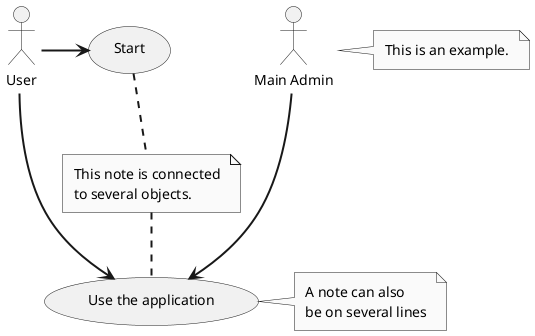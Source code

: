 @startuml
skinparam LegendBackgroundColor Strategy
skinparam LegendBorderThickness 0
skinparam LegendFontSize 16
skinparam Padding 5
skinparam defaultFontSize 14
skinparam ArrowThickness 2
skinparam shadowing false
skinparam monochrome true


:Main Admin: as Admin
(Use the application) as (Use)

User -> (Start)
User --> (Use)

Admin ---> (Use)

note right of Admin : This is an example.

note right of (Use)
A note can also
be on several lines
end note

note "This note is connected\nto several objects." as N2
(Start) .. N2
N2 .. (Use)
@enduml

@startuml
left to right direction
skinparam packageStyle rectangle
actor customer
actor clerk
rectangle checkout {
  customer -- (checkout)
  (checkout) .> (payment) : include
  (help) .> (checkout) : extends
  (checkout) -- clerk
}
@enduml

@startuml
skinparam LegendBackgroundColor Strategy
skinparam LegendBorderThickness 0
skinparam LegendFontSize 16
skinparam Padding 5
skinparam defaultFontSize 16
skinparam ArrowThickness 2
skinparam shadowing false

actor Player

rectangle Underconnected {
    (Start game) as (Start)
    (Go to Settings) as (Settings)
    (Show Credits) as (Credits)
    (Exit Game) as (Exit)
    (Change Volume) as (Vol)
    (Singleplayer Modus) as (SP)
    (Multiplayer Modus) as (MP)
    (Choose Level) as (Level)
    (Host Game) as (Host)
    (Join Game) as (Join)
    (Play Game) as (Play)
    (Pause Game) as (Pause)
    (Ingame Settings) as (ISettings)
    (Back to Main Menu) as (Menu)

    Player -right- (Start)

    (Start) <.up. (Settings) : <<extend>>
    (Settings) <.up. (Vol) : <<extends>>
    note right of Settings
    Other options
    can be included
    end note

    (Start) <.down. (Credits) : <<extends>>
    (Start) <.down. (Exit) : <<extends>>
    (Start) <.up. (SP) : <<extends>>
    (Start) <.right. (MP) : <<extends>>
    (MP) <.right. (Host) : <<extends>>
    note "Probably managed by framework" as N2
    (MP) <.. (Join) : <<extends>>

    (Host) .. N2
    N2 .. (Join)

    (SP) .right.> (Level) : <<include>>
    (Host) .right.> (Level) : <<include>>

    (Level) ..> (Play) : <<include>>
    (Join) ..> (Play) : <<include>>

    (Play) <.. (Pause) : <<extends>>
    (Pause) <.. (ISettings) : <<extends>>
    (Pause) <.. (Menu) : <<extends>>

}


legend right
  |= \n           |= \n Underconnected \n\n Technische Hochschule Mittelhessen – THM \n University of Applied Sciences |
  | Project title | Underconnected |
  | Repository | [[https://github.com/thm-mni-ii/SWT-P_SS20_Overcooked]] |
  | UML diagram type   | Use Case Diagram |
  | UML tool | PlantUML v1.2019.5|
  | Model version | 1.0 |
  | Date created | 13.05.2020 |
  | Creater | Johannes Greising |
  | Mail| johannes.greising@mni.thm.de |
  | Last edit | 13.05.2020 |
  | Last editor | Johannes Greising |
  | Mail| johannes.greising@mni.thm.de |
end legend


@enduml